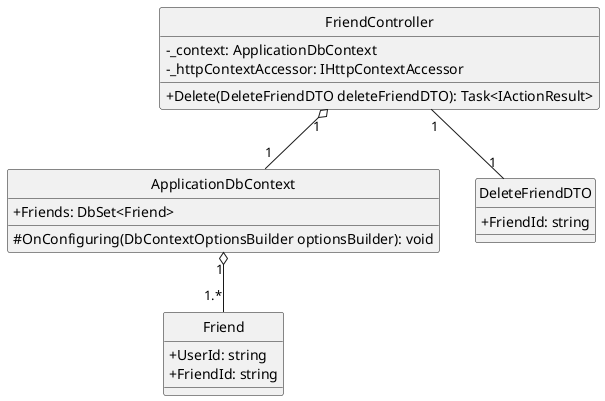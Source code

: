 @startuml
hide circle
skinparam classAttributeIconSize 0
class FriendController {
    - _context: ApplicationDbContext
    - _httpContextAccessor: IHttpContextAccessor
    + Delete(DeleteFriendDTO deleteFriendDTO): Task<IActionResult>
}

class ApplicationDbContext {
    + Friends: DbSet<Friend>
    # OnConfiguring(DbContextOptionsBuilder optionsBuilder): void
}

class DeleteFriendDTO {
    + FriendId: string
}


class Friend{
    + UserId: string
    + FriendId: string
}


FriendController "1" o-- "1" ApplicationDbContext
FriendController "1" --"1" DeleteFriendDTO
ApplicationDbContext "1" o-- "1.*" Friend
@enduml